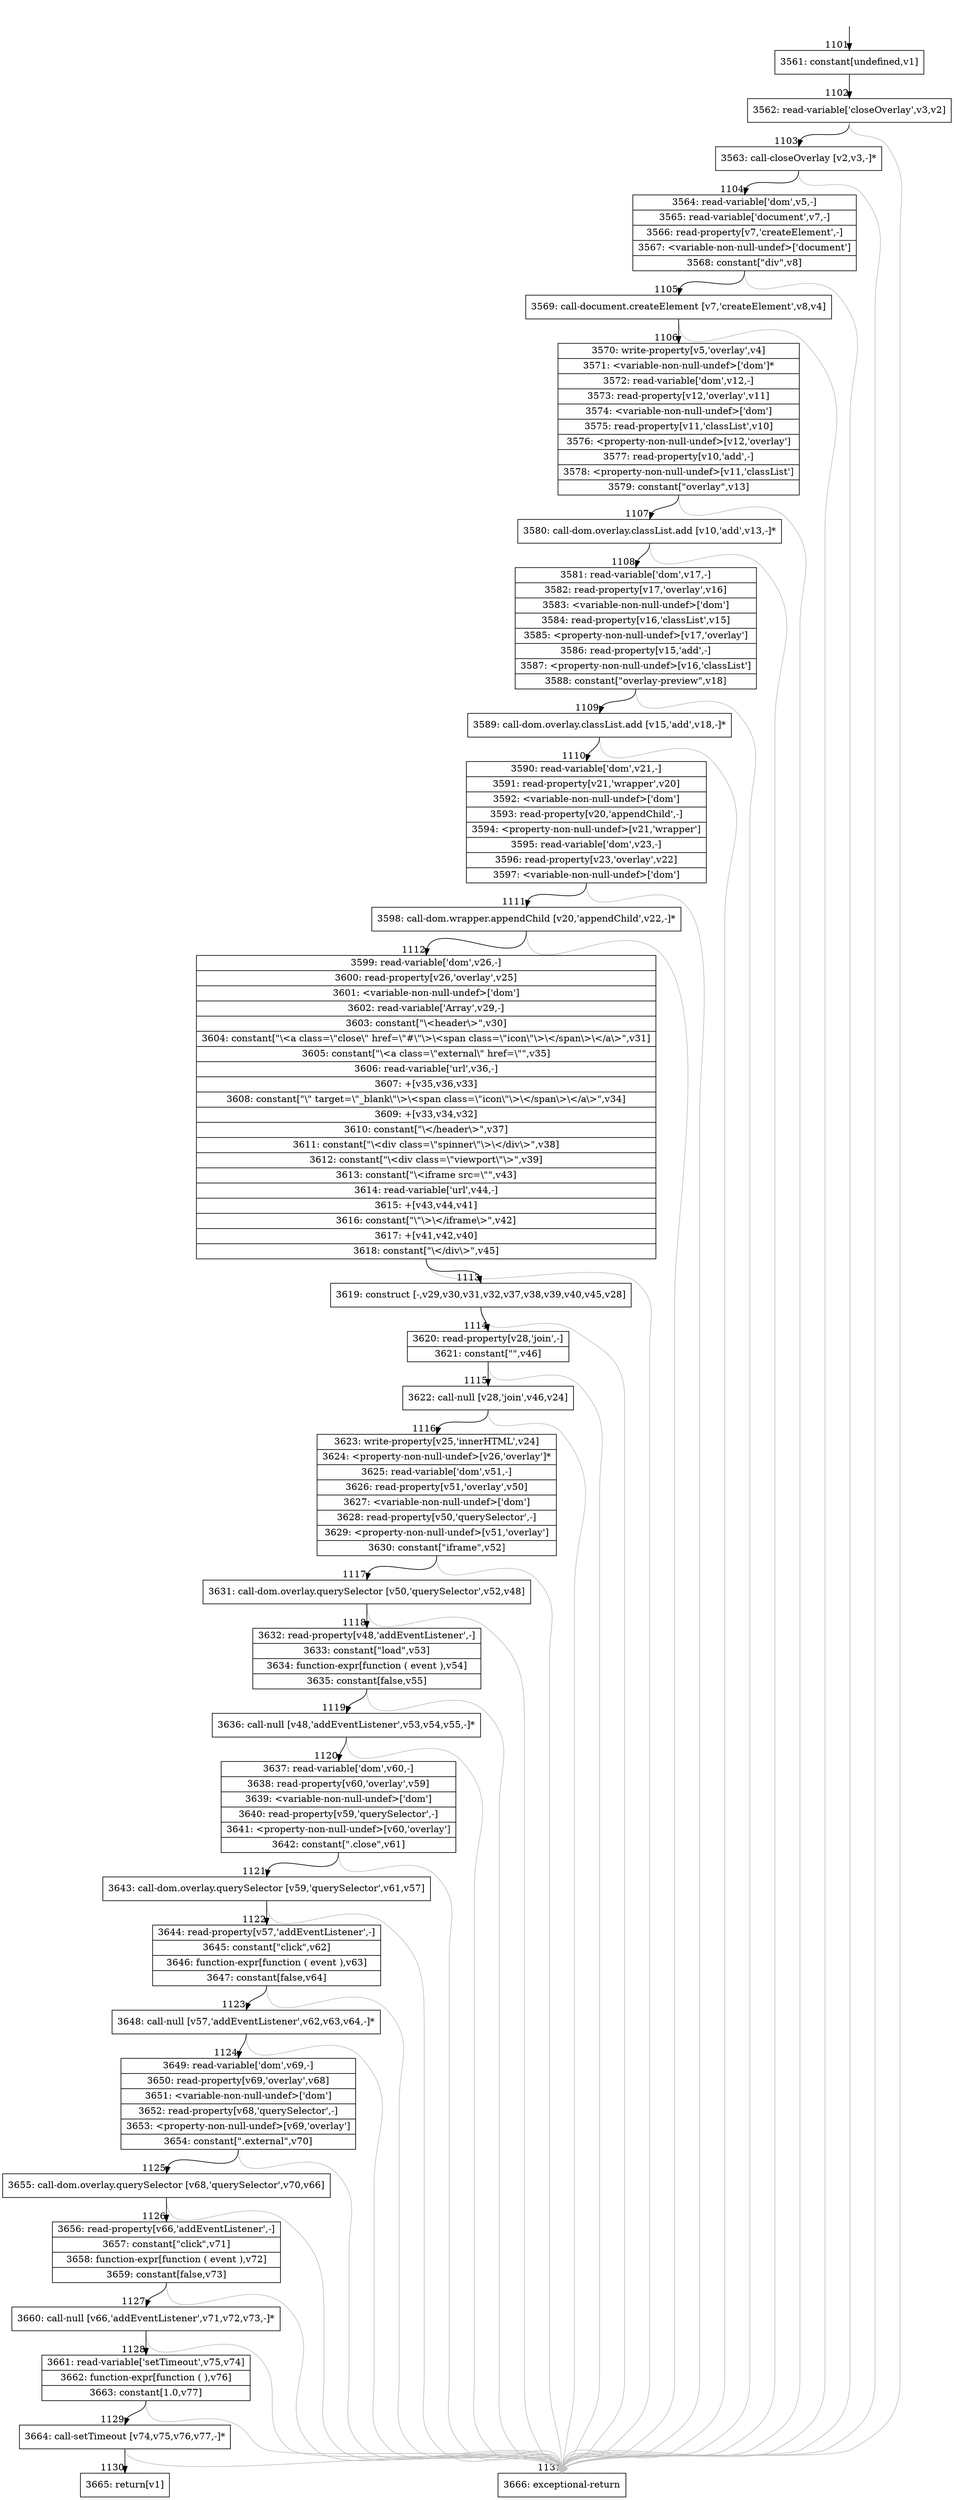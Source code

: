digraph {
rankdir="TD"
BB_entry69[shape=none,label=""];
BB_entry69 -> BB1101 [tailport=s, headport=n, headlabel="    1101"]
BB1101 [shape=record label="{3561: constant[undefined,v1]}" ] 
BB1101 -> BB1102 [tailport=s, headport=n, headlabel="      1102"]
BB1102 [shape=record label="{3562: read-variable['closeOverlay',v3,v2]}" ] 
BB1102 -> BB1103 [tailport=s, headport=n, headlabel="      1103"]
BB1102 -> BB1131 [tailport=s, headport=n, color=gray, headlabel="      1131"]
BB1103 [shape=record label="{3563: call-closeOverlay [v2,v3,-]*}" ] 
BB1103 -> BB1104 [tailport=s, headport=n, headlabel="      1104"]
BB1103 -> BB1131 [tailport=s, headport=n, color=gray]
BB1104 [shape=record label="{3564: read-variable['dom',v5,-]|3565: read-variable['document',v7,-]|3566: read-property[v7,'createElement',-]|3567: \<variable-non-null-undef\>['document']|3568: constant[\"div\",v8]}" ] 
BB1104 -> BB1105 [tailport=s, headport=n, headlabel="      1105"]
BB1104 -> BB1131 [tailport=s, headport=n, color=gray]
BB1105 [shape=record label="{3569: call-document.createElement [v7,'createElement',v8,v4]}" ] 
BB1105 -> BB1106 [tailport=s, headport=n, headlabel="      1106"]
BB1105 -> BB1131 [tailport=s, headport=n, color=gray]
BB1106 [shape=record label="{3570: write-property[v5,'overlay',v4]|3571: \<variable-non-null-undef\>['dom']*|3572: read-variable['dom',v12,-]|3573: read-property[v12,'overlay',v11]|3574: \<variable-non-null-undef\>['dom']|3575: read-property[v11,'classList',v10]|3576: \<property-non-null-undef\>[v12,'overlay']|3577: read-property[v10,'add',-]|3578: \<property-non-null-undef\>[v11,'classList']|3579: constant[\"overlay\",v13]}" ] 
BB1106 -> BB1107 [tailport=s, headport=n, headlabel="      1107"]
BB1106 -> BB1131 [tailport=s, headport=n, color=gray]
BB1107 [shape=record label="{3580: call-dom.overlay.classList.add [v10,'add',v13,-]*}" ] 
BB1107 -> BB1108 [tailport=s, headport=n, headlabel="      1108"]
BB1107 -> BB1131 [tailport=s, headport=n, color=gray]
BB1108 [shape=record label="{3581: read-variable['dom',v17,-]|3582: read-property[v17,'overlay',v16]|3583: \<variable-non-null-undef\>['dom']|3584: read-property[v16,'classList',v15]|3585: \<property-non-null-undef\>[v17,'overlay']|3586: read-property[v15,'add',-]|3587: \<property-non-null-undef\>[v16,'classList']|3588: constant[\"overlay-preview\",v18]}" ] 
BB1108 -> BB1109 [tailport=s, headport=n, headlabel="      1109"]
BB1108 -> BB1131 [tailport=s, headport=n, color=gray]
BB1109 [shape=record label="{3589: call-dom.overlay.classList.add [v15,'add',v18,-]*}" ] 
BB1109 -> BB1110 [tailport=s, headport=n, headlabel="      1110"]
BB1109 -> BB1131 [tailport=s, headport=n, color=gray]
BB1110 [shape=record label="{3590: read-variable['dom',v21,-]|3591: read-property[v21,'wrapper',v20]|3592: \<variable-non-null-undef\>['dom']|3593: read-property[v20,'appendChild',-]|3594: \<property-non-null-undef\>[v21,'wrapper']|3595: read-variable['dom',v23,-]|3596: read-property[v23,'overlay',v22]|3597: \<variable-non-null-undef\>['dom']}" ] 
BB1110 -> BB1111 [tailport=s, headport=n, headlabel="      1111"]
BB1110 -> BB1131 [tailport=s, headport=n, color=gray]
BB1111 [shape=record label="{3598: call-dom.wrapper.appendChild [v20,'appendChild',v22,-]*}" ] 
BB1111 -> BB1112 [tailport=s, headport=n, headlabel="      1112"]
BB1111 -> BB1131 [tailport=s, headport=n, color=gray]
BB1112 [shape=record label="{3599: read-variable['dom',v26,-]|3600: read-property[v26,'overlay',v25]|3601: \<variable-non-null-undef\>['dom']|3602: read-variable['Array',v29,-]|3603: constant[\"\\\<header\\\>\",v30]|3604: constant[\"\\\<a class=\\\"close\\\" href=\\\"#\\\"\\\>\\\<span class=\\\"icon\\\"\\\>\\\</span\\\>\\\</a\\\>\",v31]|3605: constant[\"\\\<a class=\\\"external\\\" href=\\\"\",v35]|3606: read-variable['url',v36,-]|3607: +[v35,v36,v33]|3608: constant[\"\\\" target=\\\"_blank\\\"\\\>\\\<span class=\\\"icon\\\"\\\>\\\</span\\\>\\\</a\\\>\",v34]|3609: +[v33,v34,v32]|3610: constant[\"\\\</header\\\>\",v37]|3611: constant[\"\\\<div class=\\\"spinner\\\"\\\>\\\</div\\\>\",v38]|3612: constant[\"\\\<div class=\\\"viewport\\\"\\\>\",v39]|3613: constant[\"\\\<iframe src=\\\"\",v43]|3614: read-variable['url',v44,-]|3615: +[v43,v44,v41]|3616: constant[\"\\\"\\\>\\\</iframe\\\>\",v42]|3617: +[v41,v42,v40]|3618: constant[\"\\\</div\\\>\",v45]}" ] 
BB1112 -> BB1113 [tailport=s, headport=n, headlabel="      1113"]
BB1112 -> BB1131 [tailport=s, headport=n, color=gray]
BB1113 [shape=record label="{3619: construct [-,v29,v30,v31,v32,v37,v38,v39,v40,v45,v28]}" ] 
BB1113 -> BB1114 [tailport=s, headport=n, headlabel="      1114"]
BB1113 -> BB1131 [tailport=s, headport=n, color=gray]
BB1114 [shape=record label="{3620: read-property[v28,'join',-]|3621: constant[\"\",v46]}" ] 
BB1114 -> BB1115 [tailport=s, headport=n, headlabel="      1115"]
BB1114 -> BB1131 [tailport=s, headport=n, color=gray]
BB1115 [shape=record label="{3622: call-null [v28,'join',v46,v24]}" ] 
BB1115 -> BB1116 [tailport=s, headport=n, headlabel="      1116"]
BB1115 -> BB1131 [tailport=s, headport=n, color=gray]
BB1116 [shape=record label="{3623: write-property[v25,'innerHTML',v24]|3624: \<property-non-null-undef\>[v26,'overlay']*|3625: read-variable['dom',v51,-]|3626: read-property[v51,'overlay',v50]|3627: \<variable-non-null-undef\>['dom']|3628: read-property[v50,'querySelector',-]|3629: \<property-non-null-undef\>[v51,'overlay']|3630: constant[\"iframe\",v52]}" ] 
BB1116 -> BB1117 [tailport=s, headport=n, headlabel="      1117"]
BB1116 -> BB1131 [tailport=s, headport=n, color=gray]
BB1117 [shape=record label="{3631: call-dom.overlay.querySelector [v50,'querySelector',v52,v48]}" ] 
BB1117 -> BB1118 [tailport=s, headport=n, headlabel="      1118"]
BB1117 -> BB1131 [tailport=s, headport=n, color=gray]
BB1118 [shape=record label="{3632: read-property[v48,'addEventListener',-]|3633: constant[\"load\",v53]|3634: function-expr[function ( event ),v54]|3635: constant[false,v55]}" ] 
BB1118 -> BB1119 [tailport=s, headport=n, headlabel="      1119"]
BB1118 -> BB1131 [tailport=s, headport=n, color=gray]
BB1119 [shape=record label="{3636: call-null [v48,'addEventListener',v53,v54,v55,-]*}" ] 
BB1119 -> BB1120 [tailport=s, headport=n, headlabel="      1120"]
BB1119 -> BB1131 [tailport=s, headport=n, color=gray]
BB1120 [shape=record label="{3637: read-variable['dom',v60,-]|3638: read-property[v60,'overlay',v59]|3639: \<variable-non-null-undef\>['dom']|3640: read-property[v59,'querySelector',-]|3641: \<property-non-null-undef\>[v60,'overlay']|3642: constant[\".close\",v61]}" ] 
BB1120 -> BB1121 [tailport=s, headport=n, headlabel="      1121"]
BB1120 -> BB1131 [tailport=s, headport=n, color=gray]
BB1121 [shape=record label="{3643: call-dom.overlay.querySelector [v59,'querySelector',v61,v57]}" ] 
BB1121 -> BB1122 [tailport=s, headport=n, headlabel="      1122"]
BB1121 -> BB1131 [tailport=s, headport=n, color=gray]
BB1122 [shape=record label="{3644: read-property[v57,'addEventListener',-]|3645: constant[\"click\",v62]|3646: function-expr[function ( event ),v63]|3647: constant[false,v64]}" ] 
BB1122 -> BB1123 [tailport=s, headport=n, headlabel="      1123"]
BB1122 -> BB1131 [tailport=s, headport=n, color=gray]
BB1123 [shape=record label="{3648: call-null [v57,'addEventListener',v62,v63,v64,-]*}" ] 
BB1123 -> BB1124 [tailport=s, headport=n, headlabel="      1124"]
BB1123 -> BB1131 [tailport=s, headport=n, color=gray]
BB1124 [shape=record label="{3649: read-variable['dom',v69,-]|3650: read-property[v69,'overlay',v68]|3651: \<variable-non-null-undef\>['dom']|3652: read-property[v68,'querySelector',-]|3653: \<property-non-null-undef\>[v69,'overlay']|3654: constant[\".external\",v70]}" ] 
BB1124 -> BB1125 [tailport=s, headport=n, headlabel="      1125"]
BB1124 -> BB1131 [tailport=s, headport=n, color=gray]
BB1125 [shape=record label="{3655: call-dom.overlay.querySelector [v68,'querySelector',v70,v66]}" ] 
BB1125 -> BB1126 [tailport=s, headport=n, headlabel="      1126"]
BB1125 -> BB1131 [tailport=s, headport=n, color=gray]
BB1126 [shape=record label="{3656: read-property[v66,'addEventListener',-]|3657: constant[\"click\",v71]|3658: function-expr[function ( event ),v72]|3659: constant[false,v73]}" ] 
BB1126 -> BB1127 [tailport=s, headport=n, headlabel="      1127"]
BB1126 -> BB1131 [tailport=s, headport=n, color=gray]
BB1127 [shape=record label="{3660: call-null [v66,'addEventListener',v71,v72,v73,-]*}" ] 
BB1127 -> BB1128 [tailport=s, headport=n, headlabel="      1128"]
BB1127 -> BB1131 [tailport=s, headport=n, color=gray]
BB1128 [shape=record label="{3661: read-variable['setTimeout',v75,v74]|3662: function-expr[function ( ),v76]|3663: constant[1.0,v77]}" ] 
BB1128 -> BB1129 [tailport=s, headport=n, headlabel="      1129"]
BB1128 -> BB1131 [tailport=s, headport=n, color=gray]
BB1129 [shape=record label="{3664: call-setTimeout [v74,v75,v76,v77,-]*}" ] 
BB1129 -> BB1130 [tailport=s, headport=n, headlabel="      1130"]
BB1129 -> BB1131 [tailport=s, headport=n, color=gray]
BB1130 [shape=record label="{3665: return[v1]}" ] 
BB1131 [shape=record label="{3666: exceptional-return}" ] 
//#$~ 1437
}
